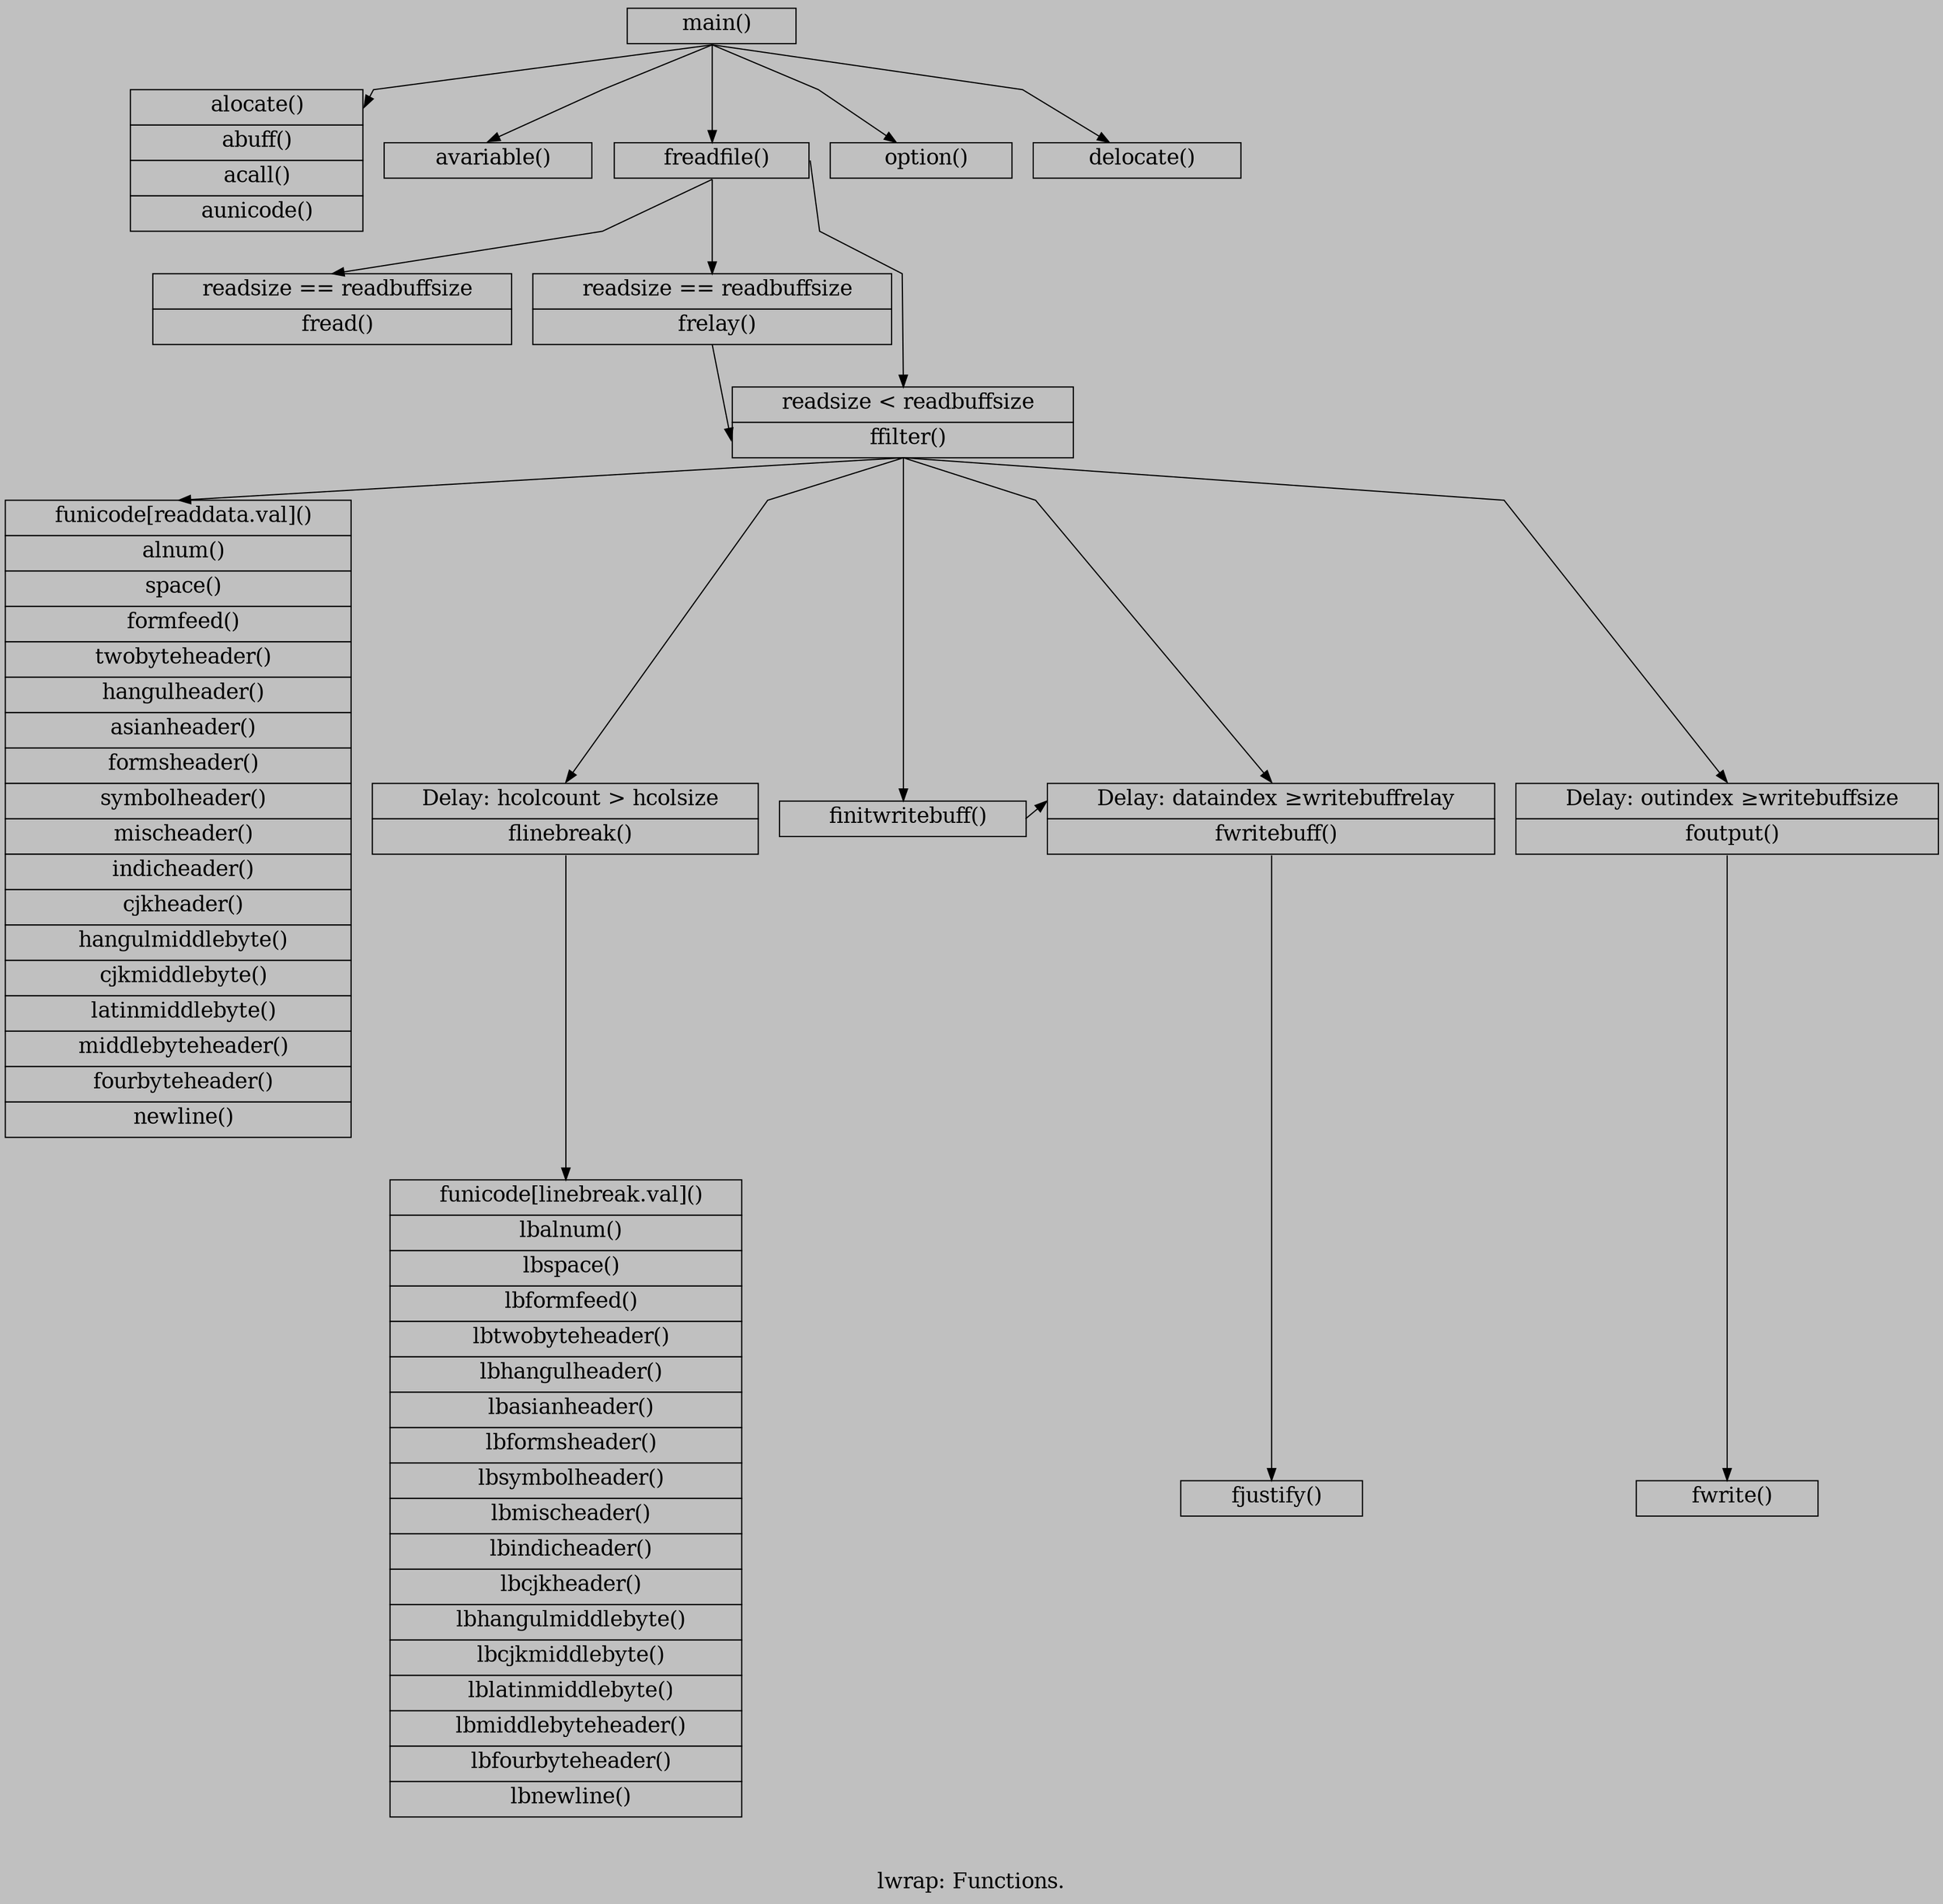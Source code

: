 digraph ports {
//	ranksep=1; size="40,40";
    bgcolor="gray"
  { rank=same; n0}
  { rank=same; n1 n18 n3 n2 n4}
  { rank=same; n5 n6}
  { rank=same; n8}
  { rank=same; n9 n10 n11 n12}
	splines=polyline;
	n0 [shape=none,margin=0,label=<
	<TABLE BORDER="0" CELLBORDER="1"
	 CELLSPACING="0" CELLPADDING="4">
   <TR>
      <TD PORT="1" BGCOLOR="gray" COLSPAN="11">
        <FONT POINT-SIZE="18">main()</FONT>
      </TD>
		</TR>
  </TABLE>>];
	n1 [shape=none,margin=0,label=<
	<TABLE BORDER="0" CELLBORDER="1"
	 CELLSPACING="0" CELLPADDING="4">
    <TR>
        <TD PORT="1" BGCOLOR="gray" COLSPAN="11">
            <FONT POINT-SIZE="18">alocate()</FONT>
        </TD>
    </TR>
    <TR>
        <TD PORT="1" BGCOLOR="gray" COLSPAN="11">
            <FONT POINT-SIZE="18">abuff()</FONT>
        </TD>
    </TR>
    <TR>
        <TD PORT="1" BGCOLOR="gray" COLSPAN="11">
            <FONT POINT-SIZE="18">acall()</FONT>
        </TD>
    </TR>
    <TR>
        <TD PORT="1" BGCOLOR="gray" COLSPAN="11">
            <FONT POINT-SIZE="18">aunicode()</FONT>
        </TD>
    </TR>
  </TABLE>>];
  n2 [shape=none,margin=0,label=<
	<TABLE BORDER="0" CELLBORDER="1"
	 CELLSPACING="0" CELLPADDING="4">
   <TR>
      <TD PORT="1" BGCOLOR="gray" COLSPAN="11">
        <FONT POINT-SIZE="18">option()</FONT>
      </TD>
		</TR>
  </TABLE>>];
  n3 [shape=none,margin=0,label=<
	<TABLE BORDER="0" CELLBORDER="1"
	 CELLSPACING="0" CELLPADDING="4">
   <TR>
      <TD PORT="1" BGCOLOR="gray" COLSPAN="11">
        <FONT POINT-SIZE="18">freadfile()</FONT>
      </TD>
		</TR>
  </TABLE>>];
  n4 [shape=none,margin=0,label=<
	<TABLE BORDER="0" CELLBORDER="1"
	 CELLSPACING="0" CELLPADDING="4">
   <TR>
      <TD PORT="1" BGCOLOR="gray" COLSPAN="11">
        <FONT POINT-SIZE="18">delocate()</FONT>
      </TD>
		</TR>
  </TABLE>>];
  n5 [shape=none,margin=0,label=<
	<TABLE BORDER="0" CELLBORDER="1"
	 CELLSPACING="0" CELLPADDING="4">
   <TR>
      <TD PORT="1" BGCOLOR="gray" COLSPAN="11">
        <FONT POINT-SIZE="18">readsize == readbuffsize</FONT>
      </TD>
		</TR>
   <TR>
      <TD PORT="2" BGCOLOR="gray" COLSPAN="11">
        <FONT POINT-SIZE="18">fread()</FONT>
      </TD>
		</TR>
  </TABLE>>];
  n6 [shape=none,margin=0,label=<
	<TABLE BORDER="0" CELLBORDER="1"
	 CELLSPACING="0" CELLPADDING="4">
   <TR>
      <TD PORT="1" BGCOLOR="gray" COLSPAN="11">
        <FONT POINT-SIZE="18">readsize == readbuffsize</FONT>
      </TD>
		</TR>
   <TR>
      <TD PORT="2" BGCOLOR="gray" COLSPAN="11">
        <FONT POINT-SIZE="18">frelay()</FONT>
      </TD>
		</TR>
  </TABLE>>];
  n8 [shape=none,margin=0,label=<
	<TABLE BORDER="0" CELLBORDER="1"
	 CELLSPACING="0" CELLPADDING="4">
   <TR>
      <TD PORT="1" BGCOLOR="gray" COLSPAN="11">
        <FONT POINT-SIZE="18">readsize &lt; readbuffsize</FONT>
      </TD>
		</TR>
   <TR>
      <TD PORT="3" BGCOLOR="gray" COLSPAN="11">
        <FONT POINT-SIZE="18">ffilter()</FONT>
      </TD>
		</TR>
  </TABLE>>];
  n9 [shape=none,margin=0,label=<
	<TABLE BORDER="0" CELLBORDER="1"
	 CELLSPACING="0" CELLPADDING="4">
   <TR>
      <TD PORT="1" BGCOLOR="gray" COLSPAN="11">
        <FONT POINT-SIZE="18">funicode[readdata.val]()</FONT>
      </TD>
		</TR>
   <TR>
      <TD PORT="1" BGCOLOR="gray" COLSPAN="11">
        <FONT POINT-SIZE="18">alnum()</FONT>
      </TD>
		</TR>
   <TR>
      <TD PORT="1" BGCOLOR="gray" COLSPAN="11">
        <FONT POINT-SIZE="18">space()</FONT>
      </TD>
	 </TR>
   <TR>
      <TD PORT="1" BGCOLOR="gray" COLSPAN="11">
        <FONT POINT-SIZE="18">formfeed()</FONT>
      </TD>
		</TR>
  <TR>
      <TD PORT="1" BGCOLOR="gray" COLSPAN="11">
        <FONT POINT-SIZE="18">twobyteheader()</FONT>
      </TD>
		</TR>
   <TR>
      <TD PORT="1" BGCOLOR="gray" COLSPAN="11">
        <FONT POINT-SIZE="18">hangulheader()</FONT>
      </TD>
		</TR>
   <TR>
      <TD PORT="1" BGCOLOR="gray" COLSPAN="11">
        <FONT POINT-SIZE="18">asianheader()</FONT>
      </TD>
		</TR>
   <TR>
      <TD PORT="1" BGCOLOR="gray" COLSPAN="11">
        <FONT POINT-SIZE="18">formsheader()</FONT>
      </TD>
		</TR>
   <TR>
      <TD PORT="1" BGCOLOR="gray" COLSPAN="11">
        <FONT POINT-SIZE="18">symbolheader()</FONT>
      </TD>
		</TR>
   <TR>
      <TD PORT="1" BGCOLOR="gray" COLSPAN="11">
        <FONT POINT-SIZE="18">mischeader()</FONT>
      </TD>
		</TR>
   <TR>
      <TD PORT="1" BGCOLOR="gray" COLSPAN="11">
        <FONT POINT-SIZE="18">indicheader()</FONT>
      </TD>
		</TR>
   <TR>
      <TD PORT="1" BGCOLOR="gray" COLSPAN="11">
        <FONT POINT-SIZE="18">cjkheader()</FONT>
      </TD>
		</TR>
   <TR>
      <TD PORT="1" BGCOLOR="gray" COLSPAN="11">
        <FONT POINT-SIZE="18">hangulmiddlebyte()</FONT>
      </TD>
		</TR>
   <TR>
      <TD PORT="1" BGCOLOR="gray" COLSPAN="11">
        <FONT POINT-SIZE="18">cjkmiddlebyte()</FONT>
      </TD>
		</TR>
   <TR>
      <TD PORT="1" BGCOLOR="gray" COLSPAN="11">
        <FONT POINT-SIZE="18">latinmiddlebyte()</FONT>
      </TD>
		</TR>
   <TR>
      <TD PORT="1" BGCOLOR="gray" COLSPAN="11">
        <FONT POINT-SIZE="18">middlebyteheader()</FONT>
      </TD>
		</TR>
   <TR>
      <TD PORT="1" BGCOLOR="gray" COLSPAN="11">
        <FONT POINT-SIZE="18">fourbyteheader()</FONT>
      </TD>
		</TR>
    <TR>
      <TD PORT="1" BGCOLOR="gray" COLSPAN="11">
        <FONT POINT-SIZE="18">newline()</FONT>
      </TD>
		</TR>
  </TABLE>>];
  n10 [shape=none,margin=0,label=<
	<TABLE BORDER="0" CELLBORDER="1"
	 CELLSPACING="0" CELLPADDING="4">
   <TR>
      <TD PORT="1" BGCOLOR="gray" COLSPAN="11">
        <FONT POINT-SIZE="18">Delay: hcolcount &gt; hcolsize</FONT>
      </TD>
		</TR>
   <TR>
      <TD PORT="2" BGCOLOR="gray" COLSPAN="11">
        <FONT POINT-SIZE="18">flinebreak()</FONT>
      </TD>
		</TR>
  </TABLE>>];
  n11 [shape=none,margin=0,label=<
	<TABLE BORDER="0" CELLBORDER="1"
	 CELLSPACING="0" CELLPADDING="4">
   <TR>
      <TD PORT="1" BGCOLOR="gray" COLSPAN="11">
        <FONT POINT-SIZE="18">finitwritebuff()</FONT>
      </TD>
		</TR>
  </TABLE>>];
   n12 [shape=none,margin=0,label=<
	<TABLE BORDER="0" CELLBORDER="1"
	 CELLSPACING="0" CELLPADDING="4">
   <TR>
      <TD PORT="1" BGCOLOR="gray" COLSPAN="11">
        <FONT POINT-SIZE="18">Delay: dataindex &ge;writebuffrelay</FONT>
      </TD>
		</TR>
   <TR>
      <TD PORT="2" BGCOLOR="gray" COLSPAN="11">
        <FONT POINT-SIZE="18">fwritebuff()</FONT>
      </TD>
		</TR>
  </TABLE>>];
   n13 [shape=none,margin=0,label=<
	<TABLE BORDER="0" CELLBORDER="1"
	 CELLSPACING="0" CELLPADDING="4">
   <TR>
      <TD PORT="1" BGCOLOR="gray" COLSPAN="11">
        <FONT POINT-SIZE="18">Delay: outindex &ge;writebuffsize</FONT>
      </TD>
		</TR>
   <TR>
      <TD PORT="2" BGCOLOR="gray" COLSPAN="11">
        <FONT POINT-SIZE="18">foutput()</FONT>
      </TD>
		</TR>
  </TABLE>>];
    n14 [shape=none,margin=0,label=<
	<TABLE BORDER="0" CELLBORDER="1"
	 CELLSPACING="0" CELLPADDING="4">
   <TR>
      <TD PORT="1" BGCOLOR="gray" COLSPAN="11">
        <FONT POINT-SIZE="18">fwrite()</FONT>
      </TD>
		</TR>
  </TABLE>>];
     n18 [shape=none,margin=0,label=<
	<TABLE BORDER="0" CELLBORDER="1"
	 CELLSPACING="0" CELLPADDING="4">
   <TR>
      <TD PORT="1" BGCOLOR="gray" COLSPAN="11">
        <FONT POINT-SIZE="18">avariable()</FONT>
      </TD>
		</TR>
  </TABLE>>];
     n19 [shape=none,margin=0,label=<
	<TABLE BORDER="0" CELLBORDER="1"
	 CELLSPACING="0" CELLPADDING="4">
   <TR>
      <TD PORT="1" BGCOLOR="gray" COLSPAN="11">
        <FONT POINT-SIZE="18">fjustify()</FONT>
      </TD>
		</TR>
  </TABLE>>];
  n20 [shape=none,margin=0,label=<
	<TABLE BORDER="0" CELLBORDER="1"
	 CELLSPACING="0" CELLPADDING="4">
   <TR>
      <TD PORT="1" BGCOLOR="gray" COLSPAN="11">
        <FONT POINT-SIZE="18">funicode[linebreak.val]()</FONT>
      </TD>
		</TR>
   <TR>
      <TD PORT="1" BGCOLOR="gray" COLSPAN="11">
        <FONT POINT-SIZE="18">lbalnum()</FONT>
      </TD>
		</TR>
   <TR>
      <TD PORT="1" BGCOLOR="gray" COLSPAN="11">
        <FONT POINT-SIZE="18">lbspace()</FONT>
      </TD>
	 </TR>
   <TR>
      <TD PORT="1" BGCOLOR="gray" COLSPAN="11">
        <FONT POINT-SIZE="18">lbformfeed()</FONT>
      </TD>
		</TR>
  <TR>
      <TD PORT="1" BGCOLOR="gray" COLSPAN="11">
        <FONT POINT-SIZE="18">lbtwobyteheader()</FONT>
      </TD>
		</TR>
   <TR>
      <TD PORT="1" BGCOLOR="gray" COLSPAN="11">
        <FONT POINT-SIZE="18">lbhangulheader()</FONT>
      </TD>
		</TR>
   <TR>
      <TD PORT="1" BGCOLOR="gray" COLSPAN="11">
        <FONT POINT-SIZE="18">lbasianheader()</FONT>
      </TD>
		</TR>
   <TR>
      <TD PORT="1" BGCOLOR="gray" COLSPAN="11">
        <FONT POINT-SIZE="18">lbformsheader()</FONT>
      </TD>
		</TR>
   <TR>
      <TD PORT="1" BGCOLOR="gray" COLSPAN="11">
        <FONT POINT-SIZE="18">lbsymbolheader()</FONT>
      </TD>
		</TR>
   <TR>
      <TD PORT="1" BGCOLOR="gray" COLSPAN="11">
        <FONT POINT-SIZE="18">lbmischeader()</FONT>
      </TD>
		</TR>
   <TR>
      <TD PORT="1" BGCOLOR="gray" COLSPAN="11">
        <FONT POINT-SIZE="18">lbindicheader()</FONT>
      </TD>
		</TR>
   <TR>
      <TD PORT="1" BGCOLOR="gray" COLSPAN="11">
        <FONT POINT-SIZE="18">lbcjkheader()</FONT>
      </TD>
		</TR>
   <TR>
      <TD PORT="1" BGCOLOR="gray" COLSPAN="11">
        <FONT POINT-SIZE="18">lbhangulmiddlebyte()</FONT>
      </TD>
		</TR>
   <TR>
      <TD PORT="1" BGCOLOR="gray" COLSPAN="11">
        <FONT POINT-SIZE="18">lbcjkmiddlebyte()</FONT>
      </TD>
		</TR>
   <TR>
      <TD PORT="1" BGCOLOR="gray" COLSPAN="11">
        <FONT POINT-SIZE="18">lblatinmiddlebyte()</FONT>
      </TD>
		</TR>
   <TR>
      <TD PORT="1" BGCOLOR="gray" COLSPAN="11">
        <FONT POINT-SIZE="18">lbmiddlebyteheader()</FONT>
      </TD>
		</TR>
   <TR>
      <TD PORT="1" BGCOLOR="gray" COLSPAN="11">
        <FONT POINT-SIZE="18">lbfourbyteheader()</FONT>
      </TD>
		</TR>
    <TR>
      <TD PORT="1" BGCOLOR="gray" COLSPAN="11">
        <FONT POINT-SIZE="18">lbnewline()</FONT>
      </TD>
		</TR>
  </TABLE>>];
  n0:1:s->n18:1:n; 
  n0:1:s->n2:1;
  n0:1:s->n1:1;
  n0:1:s->n3:1;
  n0:1:s->n4:1;
  n3:1:s->n5:1:n;
  n3:1:s->n6:1:n;
  n3:1:e->n8:1:n;
  n6:2:s->n8:3:w;
  n8:3:s->n9:1:n;
  n8:3:s->n10:1:n;
  n8:3:s->n11:1;
  n8:3:s->n12:1:n;
  n8:3:s->n13:1:n;
  n10:2:s->n20:1:n;
  n11:1:e->n12:1:w;
  n12:2:s->n19:1;
  n13:2:s->n14:1;
	label = "\n\nlwrap: Functions.";
	fontsize=18;
}
